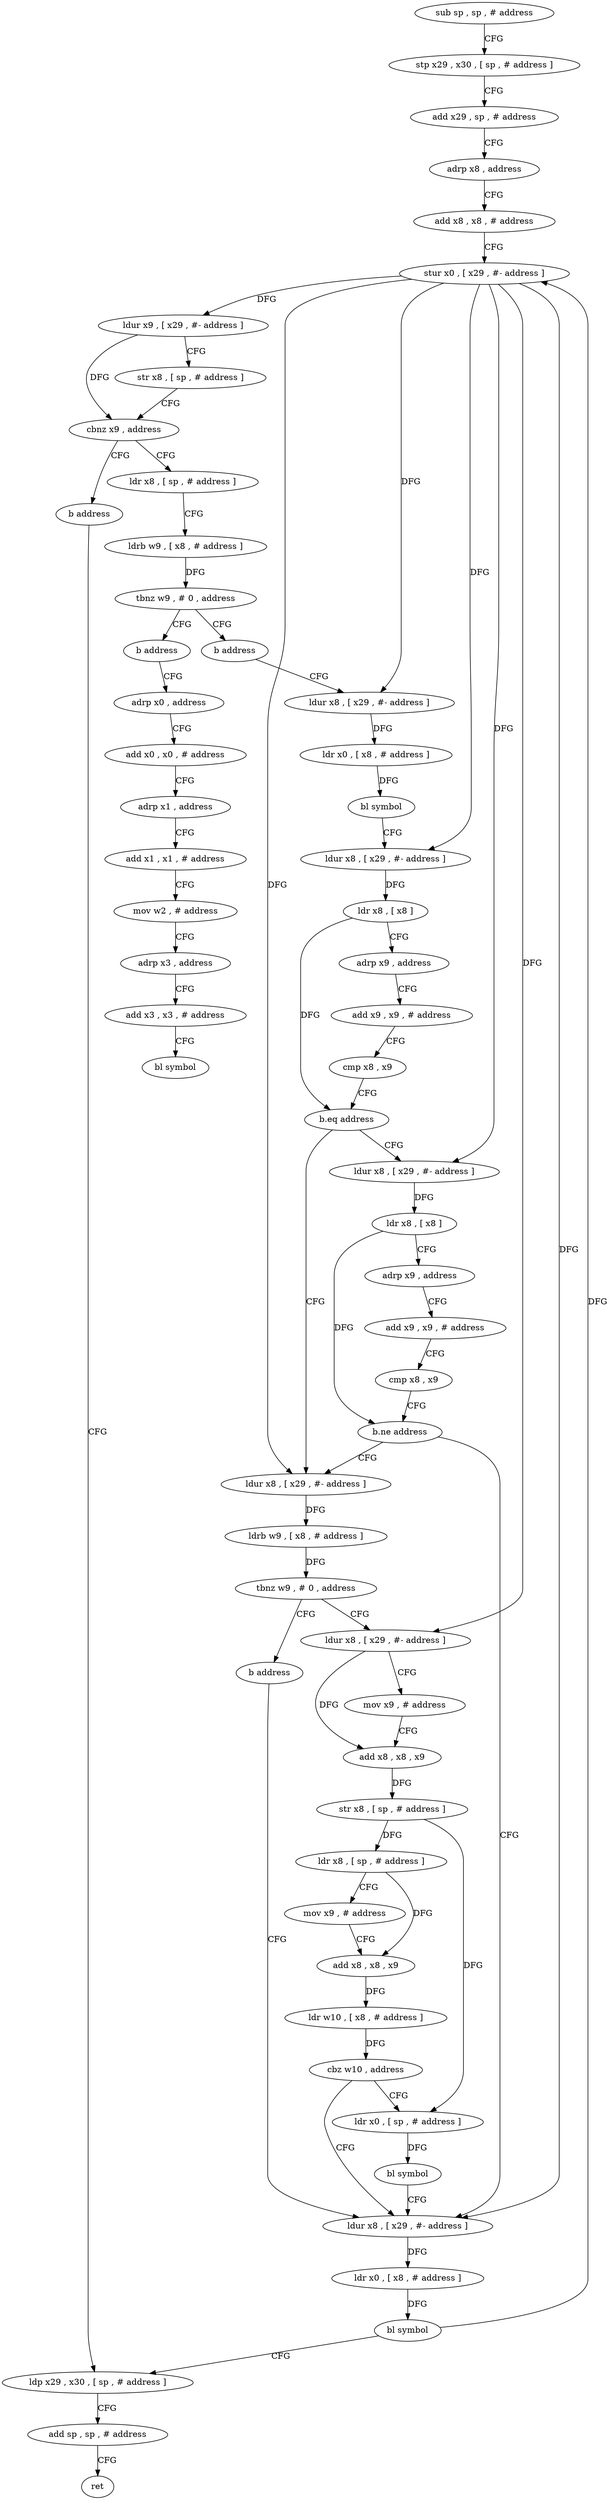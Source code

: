digraph "func" {
"4245228" [label = "sub sp , sp , # address" ]
"4245232" [label = "stp x29 , x30 , [ sp , # address ]" ]
"4245236" [label = "add x29 , sp , # address" ]
"4245240" [label = "adrp x8 , address" ]
"4245244" [label = "add x8 , x8 , # address" ]
"4245248" [label = "stur x0 , [ x29 , #- address ]" ]
"4245252" [label = "ldur x9 , [ x29 , #- address ]" ]
"4245256" [label = "str x8 , [ sp , # address ]" ]
"4245260" [label = "cbnz x9 , address" ]
"4245268" [label = "ldr x8 , [ sp , # address ]" ]
"4245264" [label = "b address" ]
"4245272" [label = "ldrb w9 , [ x8 , # address ]" ]
"4245276" [label = "tbnz w9 , # 0 , address" ]
"4245284" [label = "b address" ]
"4245280" [label = "b address" ]
"4245452" [label = "ldp x29 , x30 , [ sp , # address ]" ]
"4245320" [label = "ldur x8 , [ x29 , #- address ]" ]
"4245288" [label = "adrp x0 , address" ]
"4245456" [label = "add sp , sp , # address" ]
"4245460" [label = "ret" ]
"4245324" [label = "ldr x0 , [ x8 , # address ]" ]
"4245328" [label = "bl symbol" ]
"4245332" [label = "ldur x8 , [ x29 , #- address ]" ]
"4245336" [label = "ldr x8 , [ x8 ]" ]
"4245340" [label = "adrp x9 , address" ]
"4245344" [label = "add x9 , x9 , # address" ]
"4245348" [label = "cmp x8 , x9" ]
"4245352" [label = "b.eq address" ]
"4245380" [label = "ldur x8 , [ x29 , #- address ]" ]
"4245356" [label = "ldur x8 , [ x29 , #- address ]" ]
"4245292" [label = "add x0 , x0 , # address" ]
"4245296" [label = "adrp x1 , address" ]
"4245300" [label = "add x1 , x1 , # address" ]
"4245304" [label = "mov w2 , # address" ]
"4245308" [label = "adrp x3 , address" ]
"4245312" [label = "add x3 , x3 , # address" ]
"4245316" [label = "bl symbol" ]
"4245384" [label = "ldrb w9 , [ x8 , # address ]" ]
"4245388" [label = "tbnz w9 , # 0 , address" ]
"4245396" [label = "ldur x8 , [ x29 , #- address ]" ]
"4245392" [label = "b address" ]
"4245360" [label = "ldr x8 , [ x8 ]" ]
"4245364" [label = "adrp x9 , address" ]
"4245368" [label = "add x9 , x9 , # address" ]
"4245372" [label = "cmp x8 , x9" ]
"4245376" [label = "b.ne address" ]
"4245440" [label = "ldur x8 , [ x29 , #- address ]" ]
"4245400" [label = "mov x9 , # address" ]
"4245404" [label = "add x8 , x8 , x9" ]
"4245408" [label = "str x8 , [ sp , # address ]" ]
"4245412" [label = "ldr x8 , [ sp , # address ]" ]
"4245416" [label = "mov x9 , # address" ]
"4245420" [label = "add x8 , x8 , x9" ]
"4245424" [label = "ldr w10 , [ x8 , # address ]" ]
"4245428" [label = "cbz w10 , address" ]
"4245432" [label = "ldr x0 , [ sp , # address ]" ]
"4245444" [label = "ldr x0 , [ x8 , # address ]" ]
"4245448" [label = "bl symbol" ]
"4245436" [label = "bl symbol" ]
"4245228" -> "4245232" [ label = "CFG" ]
"4245232" -> "4245236" [ label = "CFG" ]
"4245236" -> "4245240" [ label = "CFG" ]
"4245240" -> "4245244" [ label = "CFG" ]
"4245244" -> "4245248" [ label = "CFG" ]
"4245248" -> "4245252" [ label = "DFG" ]
"4245248" -> "4245320" [ label = "DFG" ]
"4245248" -> "4245332" [ label = "DFG" ]
"4245248" -> "4245380" [ label = "DFG" ]
"4245248" -> "4245356" [ label = "DFG" ]
"4245248" -> "4245396" [ label = "DFG" ]
"4245248" -> "4245440" [ label = "DFG" ]
"4245252" -> "4245256" [ label = "CFG" ]
"4245252" -> "4245260" [ label = "DFG" ]
"4245256" -> "4245260" [ label = "CFG" ]
"4245260" -> "4245268" [ label = "CFG" ]
"4245260" -> "4245264" [ label = "CFG" ]
"4245268" -> "4245272" [ label = "CFG" ]
"4245264" -> "4245452" [ label = "CFG" ]
"4245272" -> "4245276" [ label = "DFG" ]
"4245276" -> "4245284" [ label = "CFG" ]
"4245276" -> "4245280" [ label = "CFG" ]
"4245284" -> "4245320" [ label = "CFG" ]
"4245280" -> "4245288" [ label = "CFG" ]
"4245452" -> "4245456" [ label = "CFG" ]
"4245320" -> "4245324" [ label = "DFG" ]
"4245288" -> "4245292" [ label = "CFG" ]
"4245456" -> "4245460" [ label = "CFG" ]
"4245324" -> "4245328" [ label = "DFG" ]
"4245328" -> "4245332" [ label = "CFG" ]
"4245332" -> "4245336" [ label = "DFG" ]
"4245336" -> "4245340" [ label = "CFG" ]
"4245336" -> "4245352" [ label = "DFG" ]
"4245340" -> "4245344" [ label = "CFG" ]
"4245344" -> "4245348" [ label = "CFG" ]
"4245348" -> "4245352" [ label = "CFG" ]
"4245352" -> "4245380" [ label = "CFG" ]
"4245352" -> "4245356" [ label = "CFG" ]
"4245380" -> "4245384" [ label = "DFG" ]
"4245356" -> "4245360" [ label = "DFG" ]
"4245292" -> "4245296" [ label = "CFG" ]
"4245296" -> "4245300" [ label = "CFG" ]
"4245300" -> "4245304" [ label = "CFG" ]
"4245304" -> "4245308" [ label = "CFG" ]
"4245308" -> "4245312" [ label = "CFG" ]
"4245312" -> "4245316" [ label = "CFG" ]
"4245384" -> "4245388" [ label = "DFG" ]
"4245388" -> "4245396" [ label = "CFG" ]
"4245388" -> "4245392" [ label = "CFG" ]
"4245396" -> "4245400" [ label = "CFG" ]
"4245396" -> "4245404" [ label = "DFG" ]
"4245392" -> "4245440" [ label = "CFG" ]
"4245360" -> "4245364" [ label = "CFG" ]
"4245360" -> "4245376" [ label = "DFG" ]
"4245364" -> "4245368" [ label = "CFG" ]
"4245368" -> "4245372" [ label = "CFG" ]
"4245372" -> "4245376" [ label = "CFG" ]
"4245376" -> "4245440" [ label = "CFG" ]
"4245376" -> "4245380" [ label = "CFG" ]
"4245440" -> "4245444" [ label = "DFG" ]
"4245400" -> "4245404" [ label = "CFG" ]
"4245404" -> "4245408" [ label = "DFG" ]
"4245408" -> "4245412" [ label = "DFG" ]
"4245408" -> "4245432" [ label = "DFG" ]
"4245412" -> "4245416" [ label = "CFG" ]
"4245412" -> "4245420" [ label = "DFG" ]
"4245416" -> "4245420" [ label = "CFG" ]
"4245420" -> "4245424" [ label = "DFG" ]
"4245424" -> "4245428" [ label = "DFG" ]
"4245428" -> "4245440" [ label = "CFG" ]
"4245428" -> "4245432" [ label = "CFG" ]
"4245432" -> "4245436" [ label = "DFG" ]
"4245444" -> "4245448" [ label = "DFG" ]
"4245448" -> "4245452" [ label = "CFG" ]
"4245448" -> "4245248" [ label = "DFG" ]
"4245436" -> "4245440" [ label = "CFG" ]
}
